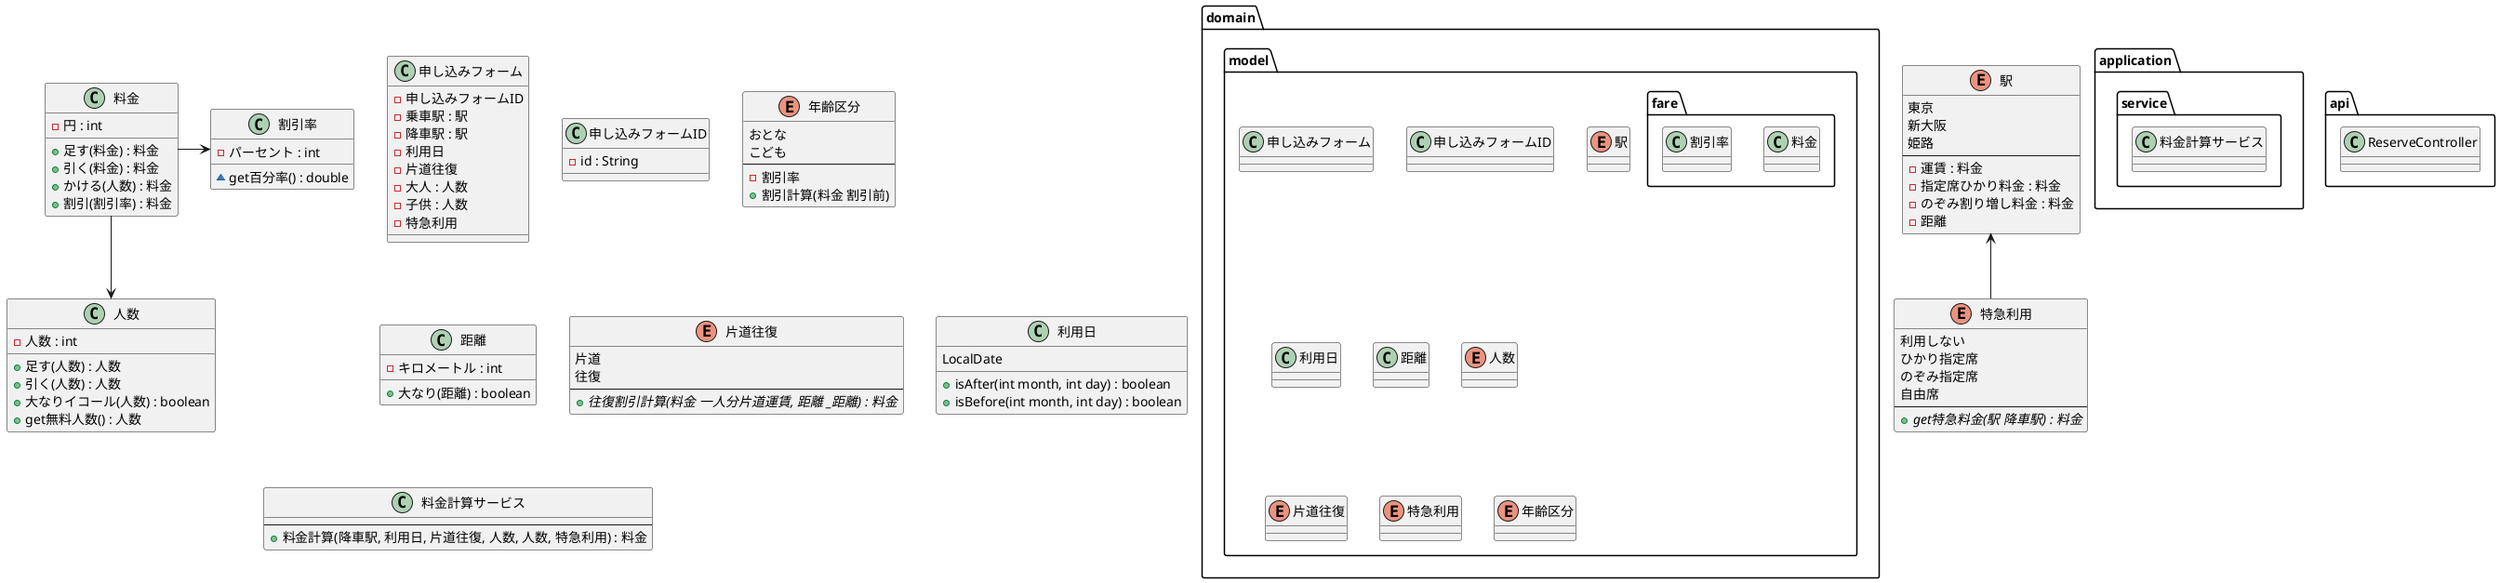 @startuml

package domain {
    package model {

        class 申し込みフォーム
        class 申し込みフォームID
        enum 駅
        package fare {
            class 料金
            class 割引率
        }
        class 利用日
        class 距離
        enum 人数
        enum 片道往復
        enum 特急利用
        enum 年齢区分
    }

}

package application {
    package service {
        class 料金計算サービス
    }
}

package api {
    class ReserveController
}

class 申し込みフォーム {
    - 申し込みフォームID
    - 乗車駅 : 駅
    - 降車駅 : 駅
    - 利用日
    - 片道往復
    - 大人 : 人数
    - 子供 : 人数
    - 特急利用
}
class 申し込みフォームID {
    - id : String
}
enum 駅 {
    東京
    新大阪
    姫路
    --
    - 運賃 : 料金
    - 指定席ひかり料金 : 料金
    - のぞみ割り増し料金 : 料金
    - 距離
}
enum 特急利用 {
    利用しない
    ひかり指定席
    のぞみ指定席
    自由席
    --
    + {abstract} get特急料金(駅 降車駅) : 料金
}
enum 年齢区分 {
    おとな
    こども
    --
    - 割引率
    + 割引計算(料金 割引前)
}
class 料金 {
    - 円 : int

    + 足す(料金) : 料金
    + 引く(料金) : 料金
    + かける(人数) : 料金
    + 割引(割引率) : 料金
}
class 割引率 {
    - パーセント : int

    ~ get百分率() : double
}
class 距離 {
    - キロメートル : int

    + 大なり(距離) : boolean
}
class 人数 {
    - 人数 : int

    + 足す(人数) : 人数
    + 引く(人数) : 人数
    + 大なりイコール(人数) : boolean
    + get無料人数() : 人数
}
enum 片道往復 {
    片道
    往復
    --
    + {abstract} 往復割引計算(料金 一人分片道運賃, 距離 _距離) : 料金
}
class 利用日 {
    LocalDate

    + isAfter(int month, int day) : boolean
    + isBefore(int month, int day) : boolean
}

class 料金計算サービス {
    --
    + 料金計算(降車駅, 利用日, 片道往復, 人数, 人数, 特急利用) : 料金
}

駅 <-- 特急利用
料金 --> 人数
料金 -> 割引率

@enduml